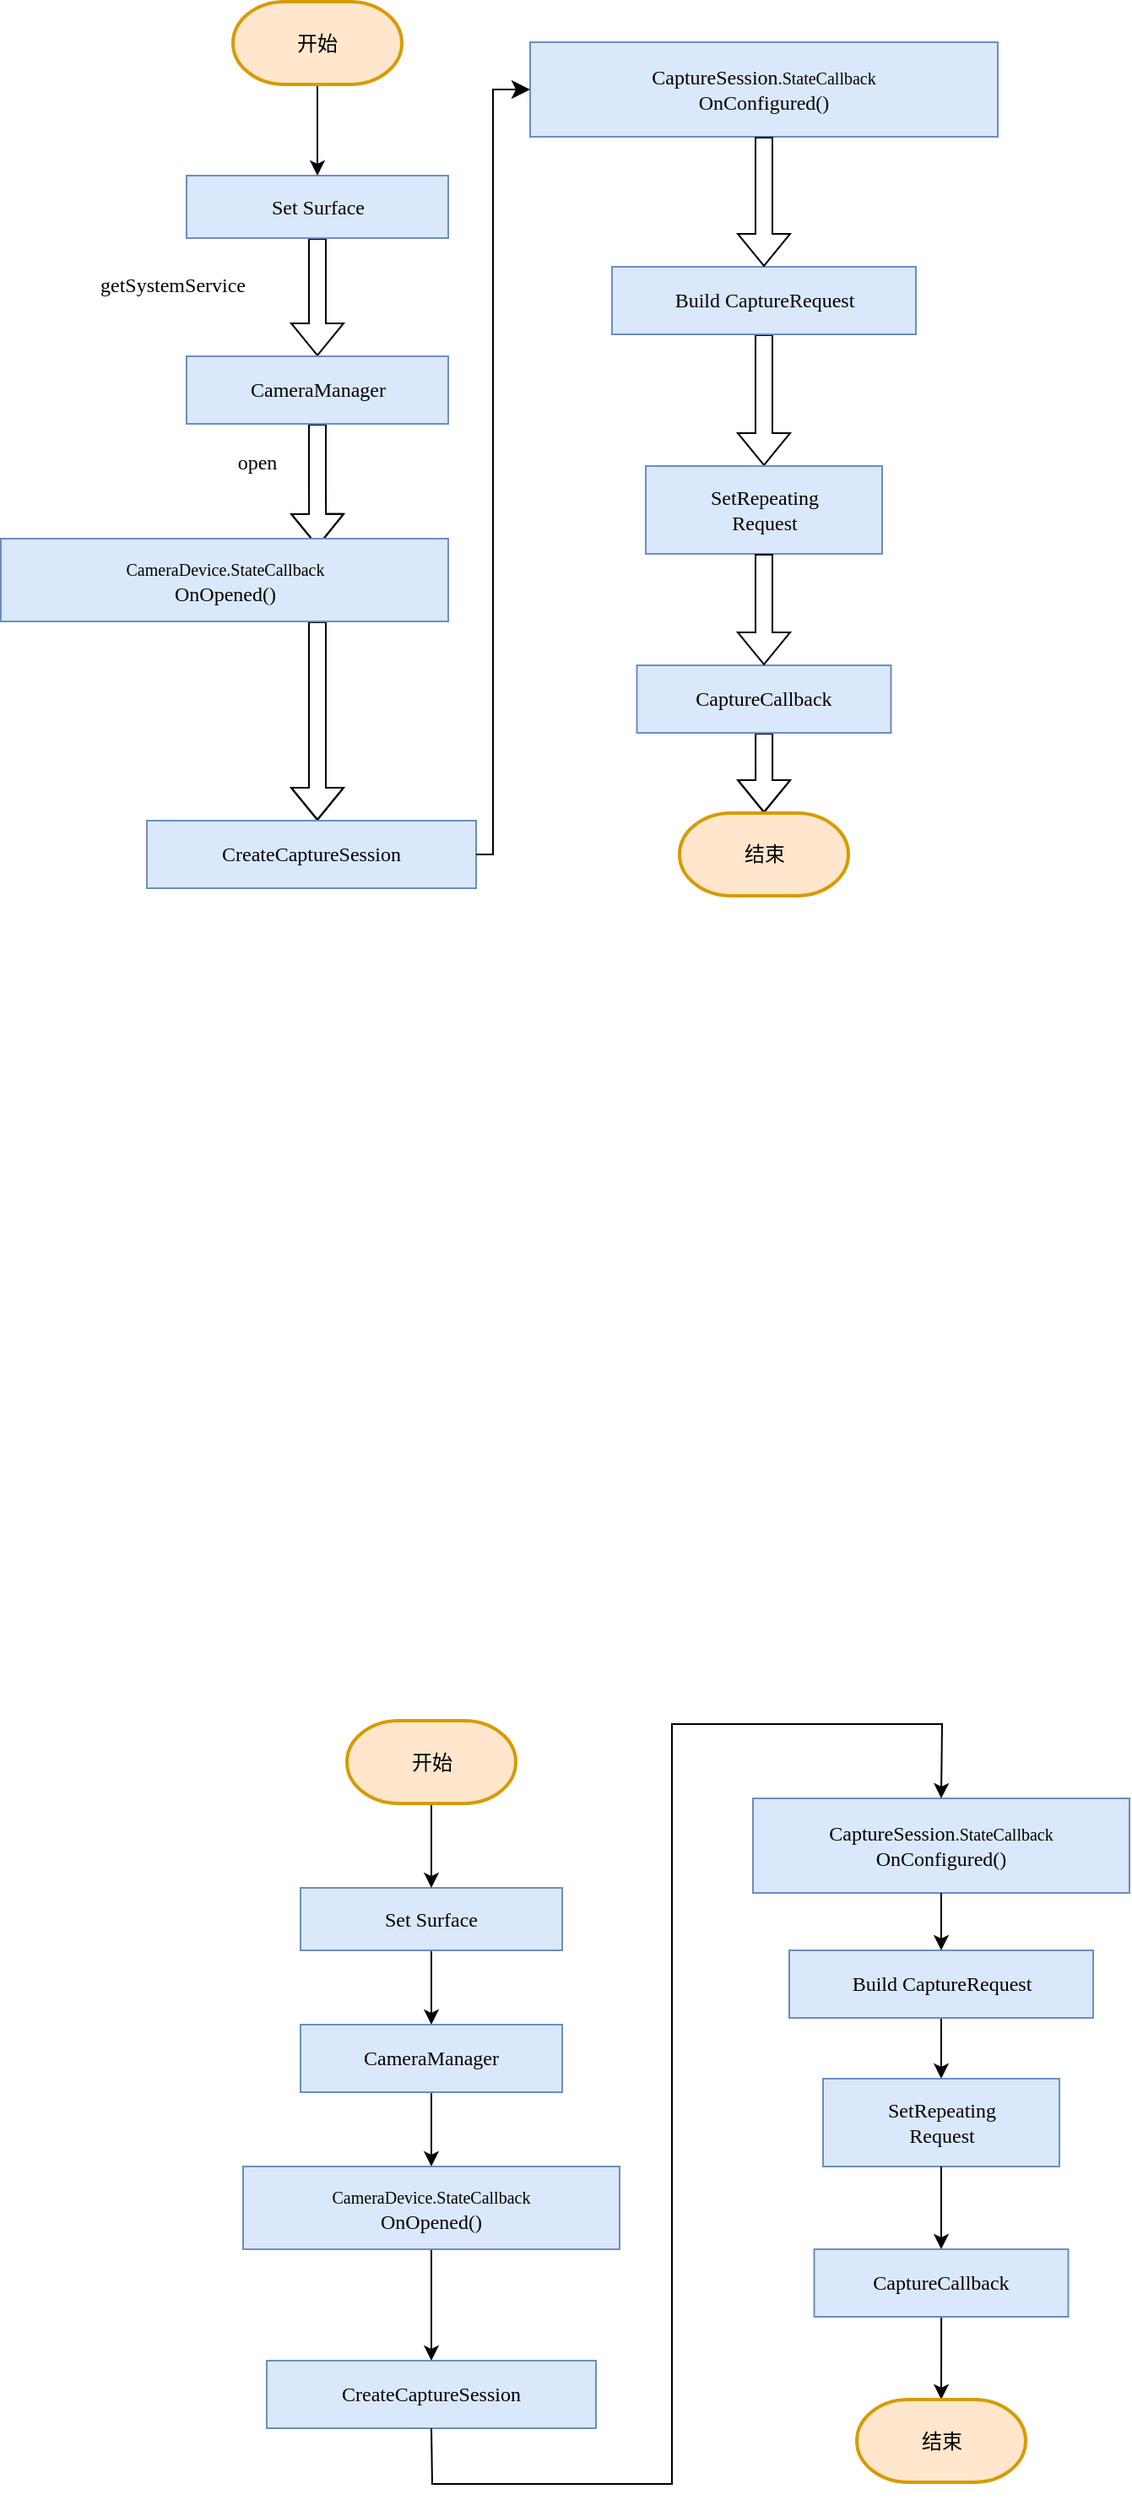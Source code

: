<mxfile version="21.3.8" type="github">
  <diagram name="第 1 页" id="6-GciFRwSKA-PsZMYHV3">
    <mxGraphModel dx="1311" dy="74" grid="0" gridSize="10" guides="1" tooltips="1" connect="1" arrows="1" fold="1" page="0" pageScale="1" pageWidth="827" pageHeight="1169" math="0" shadow="0">
      <root>
        <mxCell id="0" />
        <mxCell id="1" parent="0" />
        <mxCell id="O8v1P4nGRKo8pIatumZE-4" value="" style="edgeStyle=orthogonalEdgeStyle;rounded=0;orthogonalLoop=1;jettySize=auto;html=1;shape=flexArrow;fontFamily=Lucida Console;exitX=0.5;exitY=1;exitDx=0;exitDy=0;" parent="1" source="7dNYX3P94OAqA5TKhD5H-6" target="O8v1P4nGRKo8pIatumZE-3" edge="1">
          <mxGeometry relative="1" as="geometry">
            <mxPoint x="150" y="610" as="sourcePoint" />
          </mxGeometry>
        </mxCell>
        <mxCell id="O8v1P4nGRKo8pIatumZE-6" value="" style="edgeStyle=orthogonalEdgeStyle;rounded=0;orthogonalLoop=1;jettySize=auto;html=1;shape=flexArrow;fontFamily=Lucida Console;entryX=0.708;entryY=0.1;entryDx=0;entryDy=0;entryPerimeter=0;" parent="1" source="O8v1P4nGRKo8pIatumZE-3" target="O8v1P4nGRKo8pIatumZE-5" edge="1">
          <mxGeometry relative="1" as="geometry" />
        </mxCell>
        <mxCell id="O8v1P4nGRKo8pIatumZE-3" value="CameraManager" style="whiteSpace=wrap;html=1;fillColor=#dae8fc;strokeColor=#6c8ebf;fontFamily=Lucida Console;" parent="1" vertex="1">
          <mxGeometry x="72.5" y="690" width="155" height="40" as="geometry" />
        </mxCell>
        <mxCell id="O8v1P4nGRKo8pIatumZE-8" value="" style="edgeStyle=orthogonalEdgeStyle;rounded=0;orthogonalLoop=1;jettySize=auto;html=1;shape=flexArrow;fontFamily=Lucida Console;" parent="1" source="O8v1P4nGRKo8pIatumZE-5" target="O8v1P4nGRKo8pIatumZE-7" edge="1">
          <mxGeometry relative="1" as="geometry">
            <Array as="points">
              <mxPoint x="150" y="921" />
              <mxPoint x="150" y="921" />
            </Array>
          </mxGeometry>
        </mxCell>
        <mxCell id="O8v1P4nGRKo8pIatumZE-5" value="&lt;font size=&quot;1&quot;&gt;CameraDevice.StateCallback&lt;/font&gt;&lt;br&gt;OnOpened()" style="whiteSpace=wrap;html=1;fillColor=#dae8fc;strokeColor=#6c8ebf;fontFamily=Lucida Console;" parent="1" vertex="1">
          <mxGeometry x="-37.5" y="798" width="265" height="49" as="geometry" />
        </mxCell>
        <mxCell id="O8v1P4nGRKo8pIatumZE-7" value="CreateCaptureSession" style="whiteSpace=wrap;html=1;fillColor=#dae8fc;strokeColor=#6c8ebf;fontFamily=Lucida Console;" parent="1" vertex="1">
          <mxGeometry x="49" y="965" width="195" height="40" as="geometry" />
        </mxCell>
        <mxCell id="O8v1P4nGRKo8pIatumZE-14" value="" style="edgeStyle=orthogonalEdgeStyle;rounded=0;orthogonalLoop=1;jettySize=auto;html=1;shape=flexArrow;fontFamily=Lucida Console;entryX=0.5;entryY=0;entryDx=0;entryDy=0;" parent="1" source="O8v1P4nGRKo8pIatumZE-12" target="7dNYX3P94OAqA5TKhD5H-19" edge="1">
          <mxGeometry relative="1" as="geometry">
            <mxPoint x="427" y="740" as="targetPoint" />
          </mxGeometry>
        </mxCell>
        <mxCell id="O8v1P4nGRKo8pIatumZE-12" value="Build CaptureRequest" style="whiteSpace=wrap;html=1;fillColor=#dae8fc;strokeColor=#6c8ebf;fontFamily=Lucida Console;" parent="1" vertex="1">
          <mxGeometry x="324.5" y="637" width="180" height="40" as="geometry" />
        </mxCell>
        <mxCell id="O8v1P4nGRKo8pIatumZE-16" value="" style="edgeStyle=orthogonalEdgeStyle;rounded=0;orthogonalLoop=1;jettySize=auto;html=1;shape=flexArrow;fontFamily=Lucida Console;entryX=0.5;entryY=0;entryDx=0;entryDy=0;entryPerimeter=0;" parent="1" source="O8v1P4nGRKo8pIatumZE-13" target="c8_vemwP64aUmH5wBDxq-2" edge="1">
          <mxGeometry relative="1" as="geometry">
            <mxPoint x="414.5" y="960" as="targetPoint" />
          </mxGeometry>
        </mxCell>
        <mxCell id="O8v1P4nGRKo8pIatumZE-13" value="CaptureCallback" style="whiteSpace=wrap;html=1;fillColor=#dae8fc;strokeColor=#6c8ebf;fontFamily=Lucida Console;" parent="1" vertex="1">
          <mxGeometry x="339.25" y="873" width="150.5" height="40" as="geometry" />
        </mxCell>
        <mxCell id="O8v1P4nGRKo8pIatumZE-17" value="getSystemService" style="text;html=1;align=center;verticalAlign=middle;resizable=0;points=[];autosize=1;strokeColor=none;fillColor=none;fontFamily=Lucida Console;labelBorderColor=none;" parent="1" vertex="1">
          <mxGeometry x="-22" y="632" width="172" height="31" as="geometry" />
        </mxCell>
        <mxCell id="O8v1P4nGRKo8pIatumZE-18" value="open" style="text;html=1;align=center;verticalAlign=middle;resizable=0;points=[];autosize=1;strokeColor=none;fillColor=none;fontFamily=Lucida Console;labelBorderColor=none;" parent="1" vertex="1">
          <mxGeometry x="85" y="737" width="57" height="31" as="geometry" />
        </mxCell>
        <mxCell id="7dNYX3P94OAqA5TKhD5H-6" value="Set Surface" style="whiteSpace=wrap;html=1;fillColor=#dae8fc;strokeColor=#6c8ebf;fontFamily=Lucida Console;" parent="1" vertex="1">
          <mxGeometry x="72.5" y="583" width="155" height="37" as="geometry" />
        </mxCell>
        <mxCell id="7dNYX3P94OAqA5TKhD5H-9" value="" style="edgeStyle=orthogonalEdgeStyle;rounded=0;orthogonalLoop=1;jettySize=auto;html=1;fontFamily=Lucida Console;entryX=0.5;entryY=0;entryDx=0;entryDy=0;" parent="1" source="c8_vemwP64aUmH5wBDxq-1" target="7dNYX3P94OAqA5TKhD5H-6" edge="1">
          <mxGeometry relative="1" as="geometry">
            <mxPoint x="150" y="535" as="sourcePoint" />
            <mxPoint x="149" y="562" as="targetPoint" />
          </mxGeometry>
        </mxCell>
        <mxCell id="7dNYX3P94OAqA5TKhD5H-12" value="CaptureSession&lt;font size=&quot;1&quot;&gt;.StateCallback&lt;/font&gt;&lt;br&gt;OnConfigured()" style="whiteSpace=wrap;html=1;fillColor=#dae8fc;strokeColor=#6c8ebf;fontFamily=Lucida Console;" parent="1" vertex="1">
          <mxGeometry x="276" y="504" width="277" height="56" as="geometry" />
        </mxCell>
        <mxCell id="7dNYX3P94OAqA5TKhD5H-17" value="" style="edgeStyle=elbowEdgeStyle;elbow=horizontal;endArrow=classic;html=1;curved=0;rounded=0;endSize=8;startSize=8;exitX=1;exitY=0.5;exitDx=0;exitDy=0;entryX=0;entryY=0.5;entryDx=0;entryDy=0;" parent="1" source="O8v1P4nGRKo8pIatumZE-7" target="7dNYX3P94OAqA5TKhD5H-12" edge="1">
          <mxGeometry width="50" height="50" relative="1" as="geometry">
            <mxPoint x="268" y="720" as="sourcePoint" />
            <mxPoint x="313" y="500" as="targetPoint" />
            <Array as="points">
              <mxPoint x="254" y="759" />
            </Array>
          </mxGeometry>
        </mxCell>
        <mxCell id="7dNYX3P94OAqA5TKhD5H-18" value="" style="edgeStyle=orthogonalEdgeStyle;rounded=0;orthogonalLoop=1;jettySize=auto;html=1;shape=flexArrow;fontFamily=Lucida Console;exitX=0.5;exitY=1;exitDx=0;exitDy=0;entryX=0.5;entryY=0;entryDx=0;entryDy=0;" parent="1" source="7dNYX3P94OAqA5TKhD5H-12" target="O8v1P4nGRKo8pIatumZE-12" edge="1">
          <mxGeometry relative="1" as="geometry">
            <mxPoint x="466" y="579" as="sourcePoint" />
            <mxPoint x="466" y="629" as="targetPoint" />
          </mxGeometry>
        </mxCell>
        <mxCell id="7dNYX3P94OAqA5TKhD5H-19" value="SetRepeating&lt;br&gt;Request" style="whiteSpace=wrap;html=1;fillColor=#dae8fc;strokeColor=#6c8ebf;fontFamily=Lucida Console;" parent="1" vertex="1">
          <mxGeometry x="344.5" y="755" width="140" height="52" as="geometry" />
        </mxCell>
        <mxCell id="7dNYX3P94OAqA5TKhD5H-20" value="" style="edgeStyle=orthogonalEdgeStyle;rounded=0;orthogonalLoop=1;jettySize=auto;html=1;shape=flexArrow;fontFamily=Lucida Console;exitX=0.5;exitY=1;exitDx=0;exitDy=0;entryX=0.5;entryY=0;entryDx=0;entryDy=0;" parent="1" source="7dNYX3P94OAqA5TKhD5H-19" target="O8v1P4nGRKo8pIatumZE-13" edge="1">
          <mxGeometry relative="1" as="geometry">
            <mxPoint x="426" y="827" as="sourcePoint" />
            <mxPoint x="426" y="872" as="targetPoint" />
          </mxGeometry>
        </mxCell>
        <mxCell id="c8_vemwP64aUmH5wBDxq-1" value="开始" style="strokeWidth=2;html=1;shape=mxgraph.flowchart.terminator;whiteSpace=wrap;fillColor=#ffe6cc;strokeColor=#d79b00;" parent="1" vertex="1">
          <mxGeometry x="100" y="480" width="100" height="49" as="geometry" />
        </mxCell>
        <mxCell id="c8_vemwP64aUmH5wBDxq-2" value="结束" style="strokeWidth=2;html=1;shape=mxgraph.flowchart.terminator;whiteSpace=wrap;fillColor=#ffe6cc;strokeColor=#d79b00;" parent="1" vertex="1">
          <mxGeometry x="364.5" y="960.5" width="100" height="49" as="geometry" />
        </mxCell>
        <mxCell id="c8_vemwP64aUmH5wBDxq-24" value="" style="edgeStyle=orthogonalEdgeStyle;rounded=0;orthogonalLoop=1;jettySize=auto;html=1;fontFamily=Times New Roman;exitX=0.5;exitY=1;exitDx=0;exitDy=0;" parent="1" source="c8_vemwP64aUmH5wBDxq-36" target="c8_vemwP64aUmH5wBDxq-26" edge="1">
          <mxGeometry relative="1" as="geometry">
            <mxPoint x="217.5" y="1614" as="sourcePoint" />
          </mxGeometry>
        </mxCell>
        <mxCell id="c8_vemwP64aUmH5wBDxq-25" value="" style="edgeStyle=orthogonalEdgeStyle;rounded=0;orthogonalLoop=1;jettySize=auto;html=1;fontFamily=Times New Roman;entryX=0.5;entryY=0;entryDx=0;entryDy=0;" parent="1" source="c8_vemwP64aUmH5wBDxq-26" target="c8_vemwP64aUmH5wBDxq-28" edge="1">
          <mxGeometry relative="1" as="geometry" />
        </mxCell>
        <mxCell id="c8_vemwP64aUmH5wBDxq-26" value="CameraManager" style="whiteSpace=wrap;html=1;fillColor=#dae8fc;strokeColor=#6c8ebf;fontFamily=Times New Roman;" parent="1" vertex="1">
          <mxGeometry x="140" y="1678" width="155" height="40" as="geometry" />
        </mxCell>
        <mxCell id="c8_vemwP64aUmH5wBDxq-45" value="" style="edgeStyle=orthogonalEdgeStyle;rounded=0;orthogonalLoop=1;jettySize=auto;html=1;fontFamily=Times New Roman;" parent="1" source="c8_vemwP64aUmH5wBDxq-28" target="c8_vemwP64aUmH5wBDxq-29" edge="1">
          <mxGeometry relative="1" as="geometry" />
        </mxCell>
        <mxCell id="c8_vemwP64aUmH5wBDxq-28" value="&lt;font size=&quot;1&quot;&gt;CameraDevice.StateCallback&lt;/font&gt;&lt;br&gt;OnOpened()" style="whiteSpace=wrap;html=1;fillColor=#dae8fc;strokeColor=#6c8ebf;fontFamily=Times New Roman;" parent="1" vertex="1">
          <mxGeometry x="106" y="1762" width="223" height="49" as="geometry" />
        </mxCell>
        <mxCell id="c8_vemwP64aUmH5wBDxq-29" value="CreateCaptureSession" style="whiteSpace=wrap;html=1;fillColor=#dae8fc;strokeColor=#6c8ebf;fontFamily=Times New Roman;" parent="1" vertex="1">
          <mxGeometry x="120" y="1877" width="195" height="40" as="geometry" />
        </mxCell>
        <mxCell id="c8_vemwP64aUmH5wBDxq-30" value="" style="edgeStyle=orthogonalEdgeStyle;rounded=0;orthogonalLoop=1;jettySize=auto;html=1;fontFamily=Times New Roman;entryX=0.5;entryY=0;entryDx=0;entryDy=0;" parent="1" source="c8_vemwP64aUmH5wBDxq-31" target="c8_vemwP64aUmH5wBDxq-41" edge="1">
          <mxGeometry relative="1" as="geometry">
            <mxPoint x="514.5" y="1744" as="targetPoint" />
          </mxGeometry>
        </mxCell>
        <mxCell id="c8_vemwP64aUmH5wBDxq-31" value="Build CaptureRequest" style="whiteSpace=wrap;html=1;fillColor=#dae8fc;strokeColor=#6c8ebf;fontFamily=Times New Roman;" parent="1" vertex="1">
          <mxGeometry x="429.5" y="1634" width="180" height="40" as="geometry" />
        </mxCell>
        <mxCell id="c8_vemwP64aUmH5wBDxq-32" value="" style="edgeStyle=orthogonalEdgeStyle;rounded=0;orthogonalLoop=1;jettySize=auto;html=1;fontFamily=Times New Roman;entryX=0.5;entryY=0;entryDx=0;entryDy=0;entryPerimeter=0;" parent="1" source="c8_vemwP64aUmH5wBDxq-33" target="c8_vemwP64aUmH5wBDxq-44" edge="1">
          <mxGeometry relative="1" as="geometry">
            <mxPoint x="502" y="1964" as="targetPoint" />
          </mxGeometry>
        </mxCell>
        <mxCell id="c8_vemwP64aUmH5wBDxq-33" value="CaptureCallback" style="whiteSpace=wrap;html=1;fillColor=#dae8fc;strokeColor=#6c8ebf;fontFamily=Times New Roman;" parent="1" vertex="1">
          <mxGeometry x="444.25" y="1811" width="150.5" height="40" as="geometry" />
        </mxCell>
        <mxCell id="c8_vemwP64aUmH5wBDxq-36" value="Set Surface" style="whiteSpace=wrap;html=1;fillColor=#dae8fc;strokeColor=#6c8ebf;fontFamily=Times New Roman;" parent="1" vertex="1">
          <mxGeometry x="140" y="1597" width="155" height="37" as="geometry" />
        </mxCell>
        <mxCell id="c8_vemwP64aUmH5wBDxq-37" value="" style="edgeStyle=orthogonalEdgeStyle;rounded=0;orthogonalLoop=1;jettySize=auto;html=1;fontFamily=Times New Roman;entryX=0.5;entryY=0;entryDx=0;entryDy=0;" parent="1" source="c8_vemwP64aUmH5wBDxq-43" target="c8_vemwP64aUmH5wBDxq-36" edge="1">
          <mxGeometry relative="1" as="geometry">
            <mxPoint x="217.5" y="1539" as="sourcePoint" />
            <mxPoint x="216.5" y="1566" as="targetPoint" />
          </mxGeometry>
        </mxCell>
        <mxCell id="c8_vemwP64aUmH5wBDxq-38" value="CaptureSession&lt;font size=&quot;1&quot;&gt;.StateCallback&lt;/font&gt;&lt;br&gt;OnConfigured()" style="whiteSpace=wrap;html=1;fillColor=#dae8fc;strokeColor=#6c8ebf;fontFamily=Times New Roman;" parent="1" vertex="1">
          <mxGeometry x="408" y="1544" width="223" height="56" as="geometry" />
        </mxCell>
        <mxCell id="c8_vemwP64aUmH5wBDxq-40" value="" style="edgeStyle=orthogonalEdgeStyle;rounded=0;orthogonalLoop=1;jettySize=auto;html=1;fontFamily=Times New Roman;exitX=0.5;exitY=1;exitDx=0;exitDy=0;entryX=0.5;entryY=0;entryDx=0;entryDy=0;" parent="1" source="c8_vemwP64aUmH5wBDxq-38" target="c8_vemwP64aUmH5wBDxq-31" edge="1">
          <mxGeometry relative="1" as="geometry">
            <mxPoint x="553.5" y="1583" as="sourcePoint" />
            <mxPoint x="553.5" y="1633" as="targetPoint" />
          </mxGeometry>
        </mxCell>
        <mxCell id="c8_vemwP64aUmH5wBDxq-41" value="SetRepeating&lt;br&gt;Request" style="whiteSpace=wrap;html=1;fillColor=#dae8fc;strokeColor=#6c8ebf;fontFamily=Times New Roman;" parent="1" vertex="1">
          <mxGeometry x="449.5" y="1710" width="140" height="52" as="geometry" />
        </mxCell>
        <mxCell id="c8_vemwP64aUmH5wBDxq-42" value="" style="edgeStyle=orthogonalEdgeStyle;rounded=0;orthogonalLoop=1;jettySize=auto;html=1;fontFamily=Times New Roman;exitX=0.5;exitY=1;exitDx=0;exitDy=0;entryX=0.5;entryY=0;entryDx=0;entryDy=0;" parent="1" source="c8_vemwP64aUmH5wBDxq-41" target="c8_vemwP64aUmH5wBDxq-33" edge="1">
          <mxGeometry relative="1" as="geometry">
            <mxPoint x="513.5" y="1831" as="sourcePoint" />
            <mxPoint x="513.5" y="1876" as="targetPoint" />
          </mxGeometry>
        </mxCell>
        <mxCell id="c8_vemwP64aUmH5wBDxq-43" value="&lt;font face=&quot;simsun&quot;&gt;开始&lt;/font&gt;" style="strokeWidth=2;html=1;shape=mxgraph.flowchart.terminator;whiteSpace=wrap;fillColor=#ffe6cc;strokeColor=#d79b00;fontFamily=Times New Roman;" parent="1" vertex="1">
          <mxGeometry x="167.5" y="1498" width="100" height="49" as="geometry" />
        </mxCell>
        <mxCell id="c8_vemwP64aUmH5wBDxq-44" value="&lt;font face=&quot;simsun&quot;&gt;结束&lt;/font&gt;" style="strokeWidth=2;html=1;shape=mxgraph.flowchart.terminator;whiteSpace=wrap;fillColor=#ffe6cc;strokeColor=#d79b00;fontFamily=Times New Roman;" parent="1" vertex="1">
          <mxGeometry x="469.5" y="1900" width="100" height="49" as="geometry" />
        </mxCell>
        <mxCell id="c8_vemwP64aUmH5wBDxq-46" value="" style="endArrow=classic;html=1;rounded=0;exitX=0.5;exitY=1;exitDx=0;exitDy=0;entryX=0.5;entryY=0;entryDx=0;entryDy=0;fontFamily=Times New Roman;" parent="1" source="c8_vemwP64aUmH5wBDxq-29" target="c8_vemwP64aUmH5wBDxq-38" edge="1">
          <mxGeometry width="50" height="50" relative="1" as="geometry">
            <mxPoint x="295" y="2013" as="sourcePoint" />
            <mxPoint x="524" y="1480" as="targetPoint" />
            <Array as="points">
              <mxPoint x="218" y="1950" />
              <mxPoint x="360" y="1950" />
              <mxPoint x="360" y="1500" />
              <mxPoint x="520" y="1500" />
            </Array>
          </mxGeometry>
        </mxCell>
      </root>
    </mxGraphModel>
  </diagram>
</mxfile>
